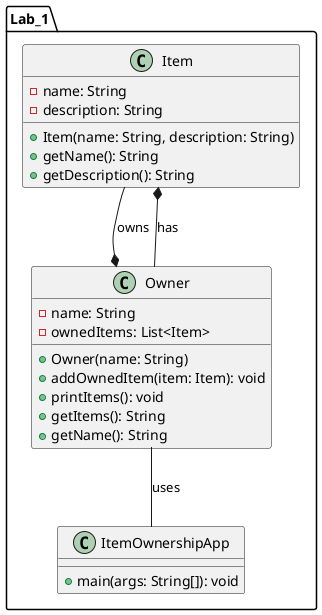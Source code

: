 @startuml
package Lab_1 {
    class Item {
        - name: String
        - description: String
        + Item(name: String, description: String)
        + getName(): String
        + getDescription(): String
    }

    class Owner {
        - name: String
        - ownedItems: List<Item>
        + Owner(name: String)
        + addOwnedItem(item: Item): void
        + printItems(): void
        + getItems(): String
        + getName(): String
    }

    class ItemOwnershipApp {
        + main(args: String[]): void
    }

    Item --* Owner : owns
    Owner --* Item : has
    Owner -- ItemOwnershipApp : uses
}

@enduml
